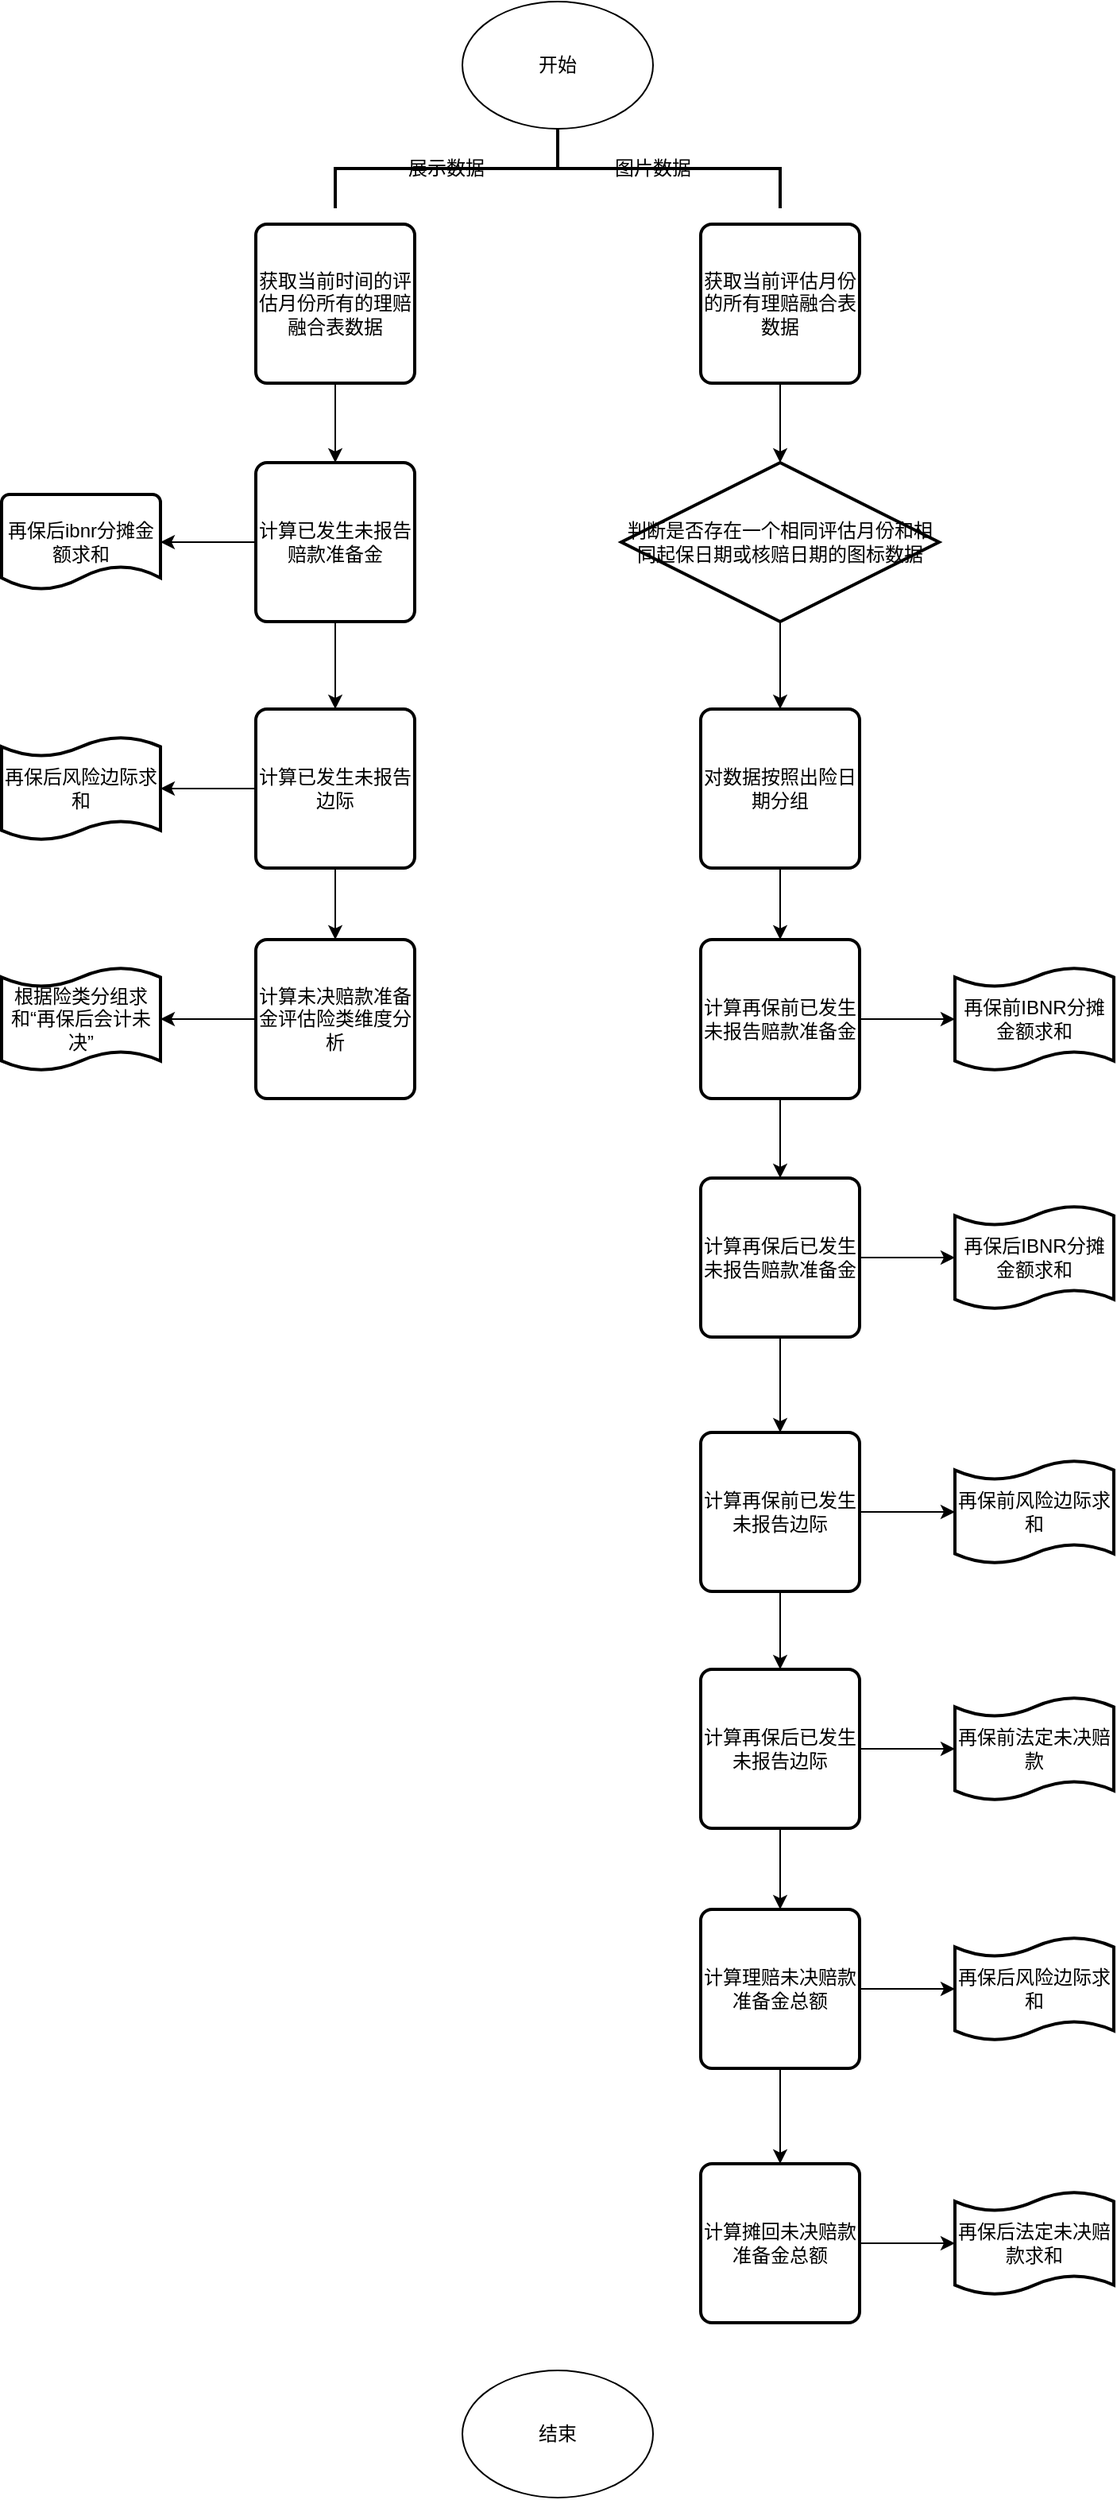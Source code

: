 <mxfile version="21.8.1" type="github">
  <diagram name="第 1 页" id="2nmkqMmpdVOXknUFFFJr">
    <mxGraphModel dx="954" dy="495" grid="1" gridSize="10" guides="1" tooltips="1" connect="1" arrows="1" fold="1" page="1" pageScale="1" pageWidth="827" pageHeight="1169" math="0" shadow="0">
      <root>
        <mxCell id="0" />
        <mxCell id="1" parent="0" />
        <mxCell id="ub2z6pUdlAEDYnLQV5LL-1" value="开始" style="ellipse;whiteSpace=wrap;html=1;" vertex="1" parent="1">
          <mxGeometry x="350" y="20" width="120" height="80" as="geometry" />
        </mxCell>
        <mxCell id="ub2z6pUdlAEDYnLQV5LL-2" value="结束" style="ellipse;whiteSpace=wrap;html=1;" vertex="1" parent="1">
          <mxGeometry x="350" y="1510" width="120" height="80" as="geometry" />
        </mxCell>
        <mxCell id="ub2z6pUdlAEDYnLQV5LL-22" value="" style="edgeStyle=orthogonalEdgeStyle;rounded=0;orthogonalLoop=1;jettySize=auto;html=1;" edge="1" parent="1" source="ub2z6pUdlAEDYnLQV5LL-3" target="ub2z6pUdlAEDYnLQV5LL-4">
          <mxGeometry relative="1" as="geometry" />
        </mxCell>
        <mxCell id="ub2z6pUdlAEDYnLQV5LL-3" value="获取当前时间的评估月份所有的理赔融合表数据" style="rounded=1;whiteSpace=wrap;html=1;absoluteArcSize=1;arcSize=14;strokeWidth=2;" vertex="1" parent="1">
          <mxGeometry x="220" y="160" width="100" height="100" as="geometry" />
        </mxCell>
        <mxCell id="ub2z6pUdlAEDYnLQV5LL-23" value="" style="edgeStyle=orthogonalEdgeStyle;rounded=0;orthogonalLoop=1;jettySize=auto;html=1;" edge="1" parent="1" source="ub2z6pUdlAEDYnLQV5LL-4" target="ub2z6pUdlAEDYnLQV5LL-9">
          <mxGeometry relative="1" as="geometry" />
        </mxCell>
        <mxCell id="ub2z6pUdlAEDYnLQV5LL-24" value="" style="edgeStyle=orthogonalEdgeStyle;rounded=0;orthogonalLoop=1;jettySize=auto;html=1;" edge="1" parent="1" source="ub2z6pUdlAEDYnLQV5LL-4" target="ub2z6pUdlAEDYnLQV5LL-8">
          <mxGeometry relative="1" as="geometry" />
        </mxCell>
        <mxCell id="ub2z6pUdlAEDYnLQV5LL-4" value="计算已发生未报告赔款准备金" style="rounded=1;whiteSpace=wrap;html=1;absoluteArcSize=1;arcSize=14;strokeWidth=2;" vertex="1" parent="1">
          <mxGeometry x="220" y="310" width="100" height="100" as="geometry" />
        </mxCell>
        <mxCell id="ub2z6pUdlAEDYnLQV5LL-8" value="再保后ibnr分摊金额求和" style="strokeWidth=2;html=1;shape=mxgraph.flowchart.document2;whiteSpace=wrap;size=0.25;" vertex="1" parent="1">
          <mxGeometry x="60" y="330" width="100" height="60" as="geometry" />
        </mxCell>
        <mxCell id="ub2z6pUdlAEDYnLQV5LL-25" value="" style="edgeStyle=orthogonalEdgeStyle;rounded=0;orthogonalLoop=1;jettySize=auto;html=1;" edge="1" parent="1" source="ub2z6pUdlAEDYnLQV5LL-9" target="ub2z6pUdlAEDYnLQV5LL-10">
          <mxGeometry relative="1" as="geometry" />
        </mxCell>
        <mxCell id="ub2z6pUdlAEDYnLQV5LL-26" value="" style="edgeStyle=orthogonalEdgeStyle;rounded=0;orthogonalLoop=1;jettySize=auto;html=1;" edge="1" parent="1" source="ub2z6pUdlAEDYnLQV5LL-9" target="ub2z6pUdlAEDYnLQV5LL-11">
          <mxGeometry relative="1" as="geometry" />
        </mxCell>
        <mxCell id="ub2z6pUdlAEDYnLQV5LL-9" value="计算已发生未报告边际" style="rounded=1;whiteSpace=wrap;html=1;absoluteArcSize=1;arcSize=14;strokeWidth=2;" vertex="1" parent="1">
          <mxGeometry x="220" y="465" width="100" height="100" as="geometry" />
        </mxCell>
        <mxCell id="ub2z6pUdlAEDYnLQV5LL-10" value="再保后风险边际求和" style="shape=tape;whiteSpace=wrap;html=1;strokeWidth=2;size=0.19" vertex="1" parent="1">
          <mxGeometry x="60" y="482.5" width="100" height="65" as="geometry" />
        </mxCell>
        <mxCell id="ub2z6pUdlAEDYnLQV5LL-27" value="" style="edgeStyle=orthogonalEdgeStyle;rounded=0;orthogonalLoop=1;jettySize=auto;html=1;" edge="1" parent="1" source="ub2z6pUdlAEDYnLQV5LL-11" target="ub2z6pUdlAEDYnLQV5LL-12">
          <mxGeometry relative="1" as="geometry" />
        </mxCell>
        <mxCell id="ub2z6pUdlAEDYnLQV5LL-11" value="计算未决赔款准备金评估险类维度分析" style="rounded=1;whiteSpace=wrap;html=1;absoluteArcSize=1;arcSize=14;strokeWidth=2;" vertex="1" parent="1">
          <mxGeometry x="220" y="610" width="100" height="100" as="geometry" />
        </mxCell>
        <mxCell id="ub2z6pUdlAEDYnLQV5LL-12" value="根据险类分组求和“再保后会计未决”" style="shape=tape;whiteSpace=wrap;html=1;strokeWidth=2;size=0.19" vertex="1" parent="1">
          <mxGeometry x="60" y="627.5" width="100" height="65" as="geometry" />
        </mxCell>
        <mxCell id="ub2z6pUdlAEDYnLQV5LL-29" value="" style="edgeStyle=orthogonalEdgeStyle;rounded=0;orthogonalLoop=1;jettySize=auto;html=1;" edge="1" parent="1" source="ub2z6pUdlAEDYnLQV5LL-13" target="ub2z6pUdlAEDYnLQV5LL-16">
          <mxGeometry relative="1" as="geometry" />
        </mxCell>
        <mxCell id="ub2z6pUdlAEDYnLQV5LL-13" value="获取当前评估月份的所有理赔融合表数据" style="rounded=1;whiteSpace=wrap;html=1;absoluteArcSize=1;arcSize=14;strokeWidth=2;" vertex="1" parent="1">
          <mxGeometry x="500" y="160" width="100" height="100" as="geometry" />
        </mxCell>
        <mxCell id="ub2z6pUdlAEDYnLQV5LL-14" value="" style="strokeWidth=2;html=1;shape=mxgraph.flowchart.annotation_2;align=left;labelPosition=right;pointerEvents=1;direction=south;" vertex="1" parent="1">
          <mxGeometry x="270" y="100" width="280" height="50" as="geometry" />
        </mxCell>
        <mxCell id="ub2z6pUdlAEDYnLQV5LL-30" value="" style="edgeStyle=orthogonalEdgeStyle;rounded=0;orthogonalLoop=1;jettySize=auto;html=1;" edge="1" parent="1" source="ub2z6pUdlAEDYnLQV5LL-16" target="ub2z6pUdlAEDYnLQV5LL-19">
          <mxGeometry relative="1" as="geometry" />
        </mxCell>
        <mxCell id="ub2z6pUdlAEDYnLQV5LL-16" value="判断是否存在一个相同评估月份和相同起保日期或核赔日期的图标数据" style="strokeWidth=2;html=1;shape=mxgraph.flowchart.decision;whiteSpace=wrap;" vertex="1" parent="1">
          <mxGeometry x="450" y="310" width="200" height="100" as="geometry" />
        </mxCell>
        <mxCell id="ub2z6pUdlAEDYnLQV5LL-17" value="展示数据" style="text;strokeColor=none;align=center;fillColor=none;html=1;verticalAlign=middle;whiteSpace=wrap;rounded=0;" vertex="1" parent="1">
          <mxGeometry x="310" y="110" width="60" height="30" as="geometry" />
        </mxCell>
        <mxCell id="ub2z6pUdlAEDYnLQV5LL-18" value="图片数据" style="text;strokeColor=none;align=center;fillColor=none;html=1;verticalAlign=middle;whiteSpace=wrap;rounded=0;" vertex="1" parent="1">
          <mxGeometry x="440" y="110" width="60" height="30" as="geometry" />
        </mxCell>
        <mxCell id="ub2z6pUdlAEDYnLQV5LL-31" value="" style="edgeStyle=orthogonalEdgeStyle;rounded=0;orthogonalLoop=1;jettySize=auto;html=1;" edge="1" parent="1" source="ub2z6pUdlAEDYnLQV5LL-19" target="ub2z6pUdlAEDYnLQV5LL-20">
          <mxGeometry relative="1" as="geometry" />
        </mxCell>
        <mxCell id="ub2z6pUdlAEDYnLQV5LL-19" value="对数据按照出险日期分组" style="rounded=1;whiteSpace=wrap;html=1;absoluteArcSize=1;arcSize=14;strokeWidth=2;" vertex="1" parent="1">
          <mxGeometry x="500" y="465" width="100" height="100" as="geometry" />
        </mxCell>
        <mxCell id="ub2z6pUdlAEDYnLQV5LL-32" value="" style="edgeStyle=orthogonalEdgeStyle;rounded=0;orthogonalLoop=1;jettySize=auto;html=1;" edge="1" parent="1" source="ub2z6pUdlAEDYnLQV5LL-20" target="ub2z6pUdlAEDYnLQV5LL-21">
          <mxGeometry relative="1" as="geometry" />
        </mxCell>
        <mxCell id="ub2z6pUdlAEDYnLQV5LL-35" value="" style="edgeStyle=orthogonalEdgeStyle;rounded=0;orthogonalLoop=1;jettySize=auto;html=1;" edge="1" parent="1" source="ub2z6pUdlAEDYnLQV5LL-20" target="ub2z6pUdlAEDYnLQV5LL-33">
          <mxGeometry relative="1" as="geometry" />
        </mxCell>
        <mxCell id="ub2z6pUdlAEDYnLQV5LL-20" value="计算再保前已发生未报告赔款准备金" style="rounded=1;whiteSpace=wrap;html=1;absoluteArcSize=1;arcSize=14;strokeWidth=2;" vertex="1" parent="1">
          <mxGeometry x="500" y="610" width="100" height="100" as="geometry" />
        </mxCell>
        <mxCell id="ub2z6pUdlAEDYnLQV5LL-21" value="再保前IBNR分摊金额求和" style="shape=tape;whiteSpace=wrap;html=1;strokeWidth=2;size=0.19" vertex="1" parent="1">
          <mxGeometry x="660" y="627.5" width="100" height="65" as="geometry" />
        </mxCell>
        <mxCell id="ub2z6pUdlAEDYnLQV5LL-37" value="" style="edgeStyle=orthogonalEdgeStyle;rounded=0;orthogonalLoop=1;jettySize=auto;html=1;" edge="1" parent="1" source="ub2z6pUdlAEDYnLQV5LL-33" target="ub2z6pUdlAEDYnLQV5LL-36">
          <mxGeometry relative="1" as="geometry" />
        </mxCell>
        <mxCell id="ub2z6pUdlAEDYnLQV5LL-42" value="" style="edgeStyle=orthogonalEdgeStyle;rounded=0;orthogonalLoop=1;jettySize=auto;html=1;" edge="1" parent="1" source="ub2z6pUdlAEDYnLQV5LL-33" target="ub2z6pUdlAEDYnLQV5LL-38">
          <mxGeometry relative="1" as="geometry" />
        </mxCell>
        <mxCell id="ub2z6pUdlAEDYnLQV5LL-33" value="计算再保后已发生未报告赔款准备金" style="rounded=1;whiteSpace=wrap;html=1;absoluteArcSize=1;arcSize=14;strokeWidth=2;" vertex="1" parent="1">
          <mxGeometry x="500" y="760" width="100" height="100" as="geometry" />
        </mxCell>
        <mxCell id="ub2z6pUdlAEDYnLQV5LL-36" value="再保后IBNR分摊金额求和" style="shape=tape;whiteSpace=wrap;html=1;strokeWidth=2;size=0.19" vertex="1" parent="1">
          <mxGeometry x="660" y="777.5" width="100" height="65" as="geometry" />
        </mxCell>
        <mxCell id="ub2z6pUdlAEDYnLQV5LL-40" value="" style="edgeStyle=orthogonalEdgeStyle;rounded=0;orthogonalLoop=1;jettySize=auto;html=1;" edge="1" parent="1" source="ub2z6pUdlAEDYnLQV5LL-38" target="ub2z6pUdlAEDYnLQV5LL-39">
          <mxGeometry relative="1" as="geometry" />
        </mxCell>
        <mxCell id="ub2z6pUdlAEDYnLQV5LL-44" value="" style="edgeStyle=orthogonalEdgeStyle;rounded=0;orthogonalLoop=1;jettySize=auto;html=1;" edge="1" parent="1" source="ub2z6pUdlAEDYnLQV5LL-38" target="ub2z6pUdlAEDYnLQV5LL-43">
          <mxGeometry relative="1" as="geometry" />
        </mxCell>
        <mxCell id="ub2z6pUdlAEDYnLQV5LL-38" value="计算再保前已发生未报告边际" style="rounded=1;whiteSpace=wrap;html=1;absoluteArcSize=1;arcSize=14;strokeWidth=2;" vertex="1" parent="1">
          <mxGeometry x="500" y="920" width="100" height="100" as="geometry" />
        </mxCell>
        <mxCell id="ub2z6pUdlAEDYnLQV5LL-39" value="再保前风险边际求和" style="shape=tape;whiteSpace=wrap;html=1;strokeWidth=2;size=0.19" vertex="1" parent="1">
          <mxGeometry x="660" y="937.5" width="100" height="65" as="geometry" />
        </mxCell>
        <mxCell id="ub2z6pUdlAEDYnLQV5LL-46" value="" style="edgeStyle=orthogonalEdgeStyle;rounded=0;orthogonalLoop=1;jettySize=auto;html=1;" edge="1" parent="1" source="ub2z6pUdlAEDYnLQV5LL-43" target="ub2z6pUdlAEDYnLQV5LL-45">
          <mxGeometry relative="1" as="geometry" />
        </mxCell>
        <mxCell id="ub2z6pUdlAEDYnLQV5LL-49" value="" style="edgeStyle=orthogonalEdgeStyle;rounded=0;orthogonalLoop=1;jettySize=auto;html=1;" edge="1" parent="1" source="ub2z6pUdlAEDYnLQV5LL-43" target="ub2z6pUdlAEDYnLQV5LL-47">
          <mxGeometry relative="1" as="geometry" />
        </mxCell>
        <mxCell id="ub2z6pUdlAEDYnLQV5LL-43" value="计算再保后已发生未报告边际" style="rounded=1;whiteSpace=wrap;html=1;absoluteArcSize=1;arcSize=14;strokeWidth=2;" vertex="1" parent="1">
          <mxGeometry x="500" y="1069" width="100" height="100" as="geometry" />
        </mxCell>
        <mxCell id="ub2z6pUdlAEDYnLQV5LL-45" value="再保前法定未决赔款" style="shape=tape;whiteSpace=wrap;html=1;strokeWidth=2;size=0.19" vertex="1" parent="1">
          <mxGeometry x="660" y="1086.5" width="100" height="65" as="geometry" />
        </mxCell>
        <mxCell id="ub2z6pUdlAEDYnLQV5LL-50" value="" style="edgeStyle=orthogonalEdgeStyle;rounded=0;orthogonalLoop=1;jettySize=auto;html=1;" edge="1" parent="1" source="ub2z6pUdlAEDYnLQV5LL-47" target="ub2z6pUdlAEDYnLQV5LL-48">
          <mxGeometry relative="1" as="geometry" />
        </mxCell>
        <mxCell id="ub2z6pUdlAEDYnLQV5LL-52" value="" style="edgeStyle=orthogonalEdgeStyle;rounded=0;orthogonalLoop=1;jettySize=auto;html=1;" edge="1" parent="1" source="ub2z6pUdlAEDYnLQV5LL-47" target="ub2z6pUdlAEDYnLQV5LL-51">
          <mxGeometry relative="1" as="geometry" />
        </mxCell>
        <mxCell id="ub2z6pUdlAEDYnLQV5LL-47" value="计算理赔未决赔款准备金总额" style="rounded=1;whiteSpace=wrap;html=1;absoluteArcSize=1;arcSize=14;strokeWidth=2;" vertex="1" parent="1">
          <mxGeometry x="500" y="1220" width="100" height="100" as="geometry" />
        </mxCell>
        <mxCell id="ub2z6pUdlAEDYnLQV5LL-48" value="再保后风险边际求和" style="shape=tape;whiteSpace=wrap;html=1;strokeWidth=2;size=0.19" vertex="1" parent="1">
          <mxGeometry x="660" y="1237.5" width="100" height="65" as="geometry" />
        </mxCell>
        <mxCell id="ub2z6pUdlAEDYnLQV5LL-54" value="" style="edgeStyle=orthogonalEdgeStyle;rounded=0;orthogonalLoop=1;jettySize=auto;html=1;" edge="1" parent="1" source="ub2z6pUdlAEDYnLQV5LL-51" target="ub2z6pUdlAEDYnLQV5LL-53">
          <mxGeometry relative="1" as="geometry" />
        </mxCell>
        <mxCell id="ub2z6pUdlAEDYnLQV5LL-51" value="计算摊回未决赔款准备金总额" style="rounded=1;whiteSpace=wrap;html=1;absoluteArcSize=1;arcSize=14;strokeWidth=2;" vertex="1" parent="1">
          <mxGeometry x="500" y="1380" width="100" height="100" as="geometry" />
        </mxCell>
        <mxCell id="ub2z6pUdlAEDYnLQV5LL-53" value="再保后法定未决赔款求和" style="shape=tape;whiteSpace=wrap;html=1;strokeWidth=2;size=0.19" vertex="1" parent="1">
          <mxGeometry x="660" y="1397.5" width="100" height="65" as="geometry" />
        </mxCell>
      </root>
    </mxGraphModel>
  </diagram>
</mxfile>

